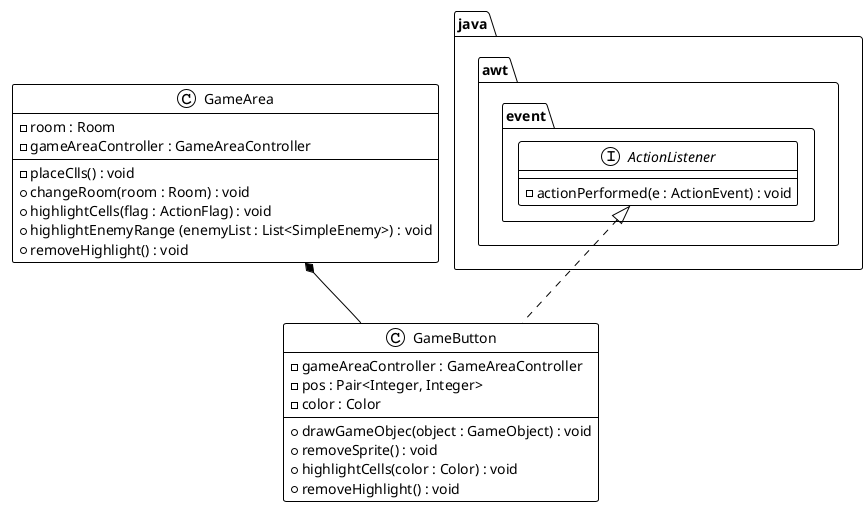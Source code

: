 @startuml GameArea
!theme plain

class GameArea{
    - room : Room
    - gameAreaController : GameAreaController
    - placeClls() : void
    + changeRoom(room : Room) : void
    + highlightCells(flag : ActionFlag) : void
    + highlightEnemyRange (enemyList : List<SimpleEnemy>) : void
    + removeHighlight() : void
} 

class GameButton{
    - gameAreaController : GameAreaController
    - pos : Pair<Integer, Integer>
    - color : Color
    + drawGameObjec(object : GameObject) : void
    + removeSprite() : void
    + highlightCells(color : Color) : void
    + removeHighlight() : void
}

interface java.awt.event.ActionListener{
    - actionPerformed(e : ActionEvent) : void
}

GameArea *-- GameButton
class GameButton implements java.awt.event.ActionListener
@enduml

@startuml GameArea2
!theme plain

class GameArea{
    - room : Room
    - gameAreaController : GameAreaController
    - placeClls() : void
    + changeRoom(room : Room) : void
    + highlightCells(flag : ActionFlag) : void
    + highlightEnemyRange (enemyList : List<SimpleEnemy>) : void
    + removeHighlight() : void
} 

class GameAreaController{
    + generateNewRoom(player : Player) : void
    + makeAction(pos : Pair<Integer, Integer>) : void
    + removeGameObject(pos : Pair<Integer, Integer>) : void
    + moveGameObject(pos : Pair<Integer, Integer>) : void
}

class RandomRoomGenerator{
    + generateRoom(player : Player) : Room
}

GameArea ..|> GameAreaController
GameAreaController..|> RandomRoomGenerator



@enduml